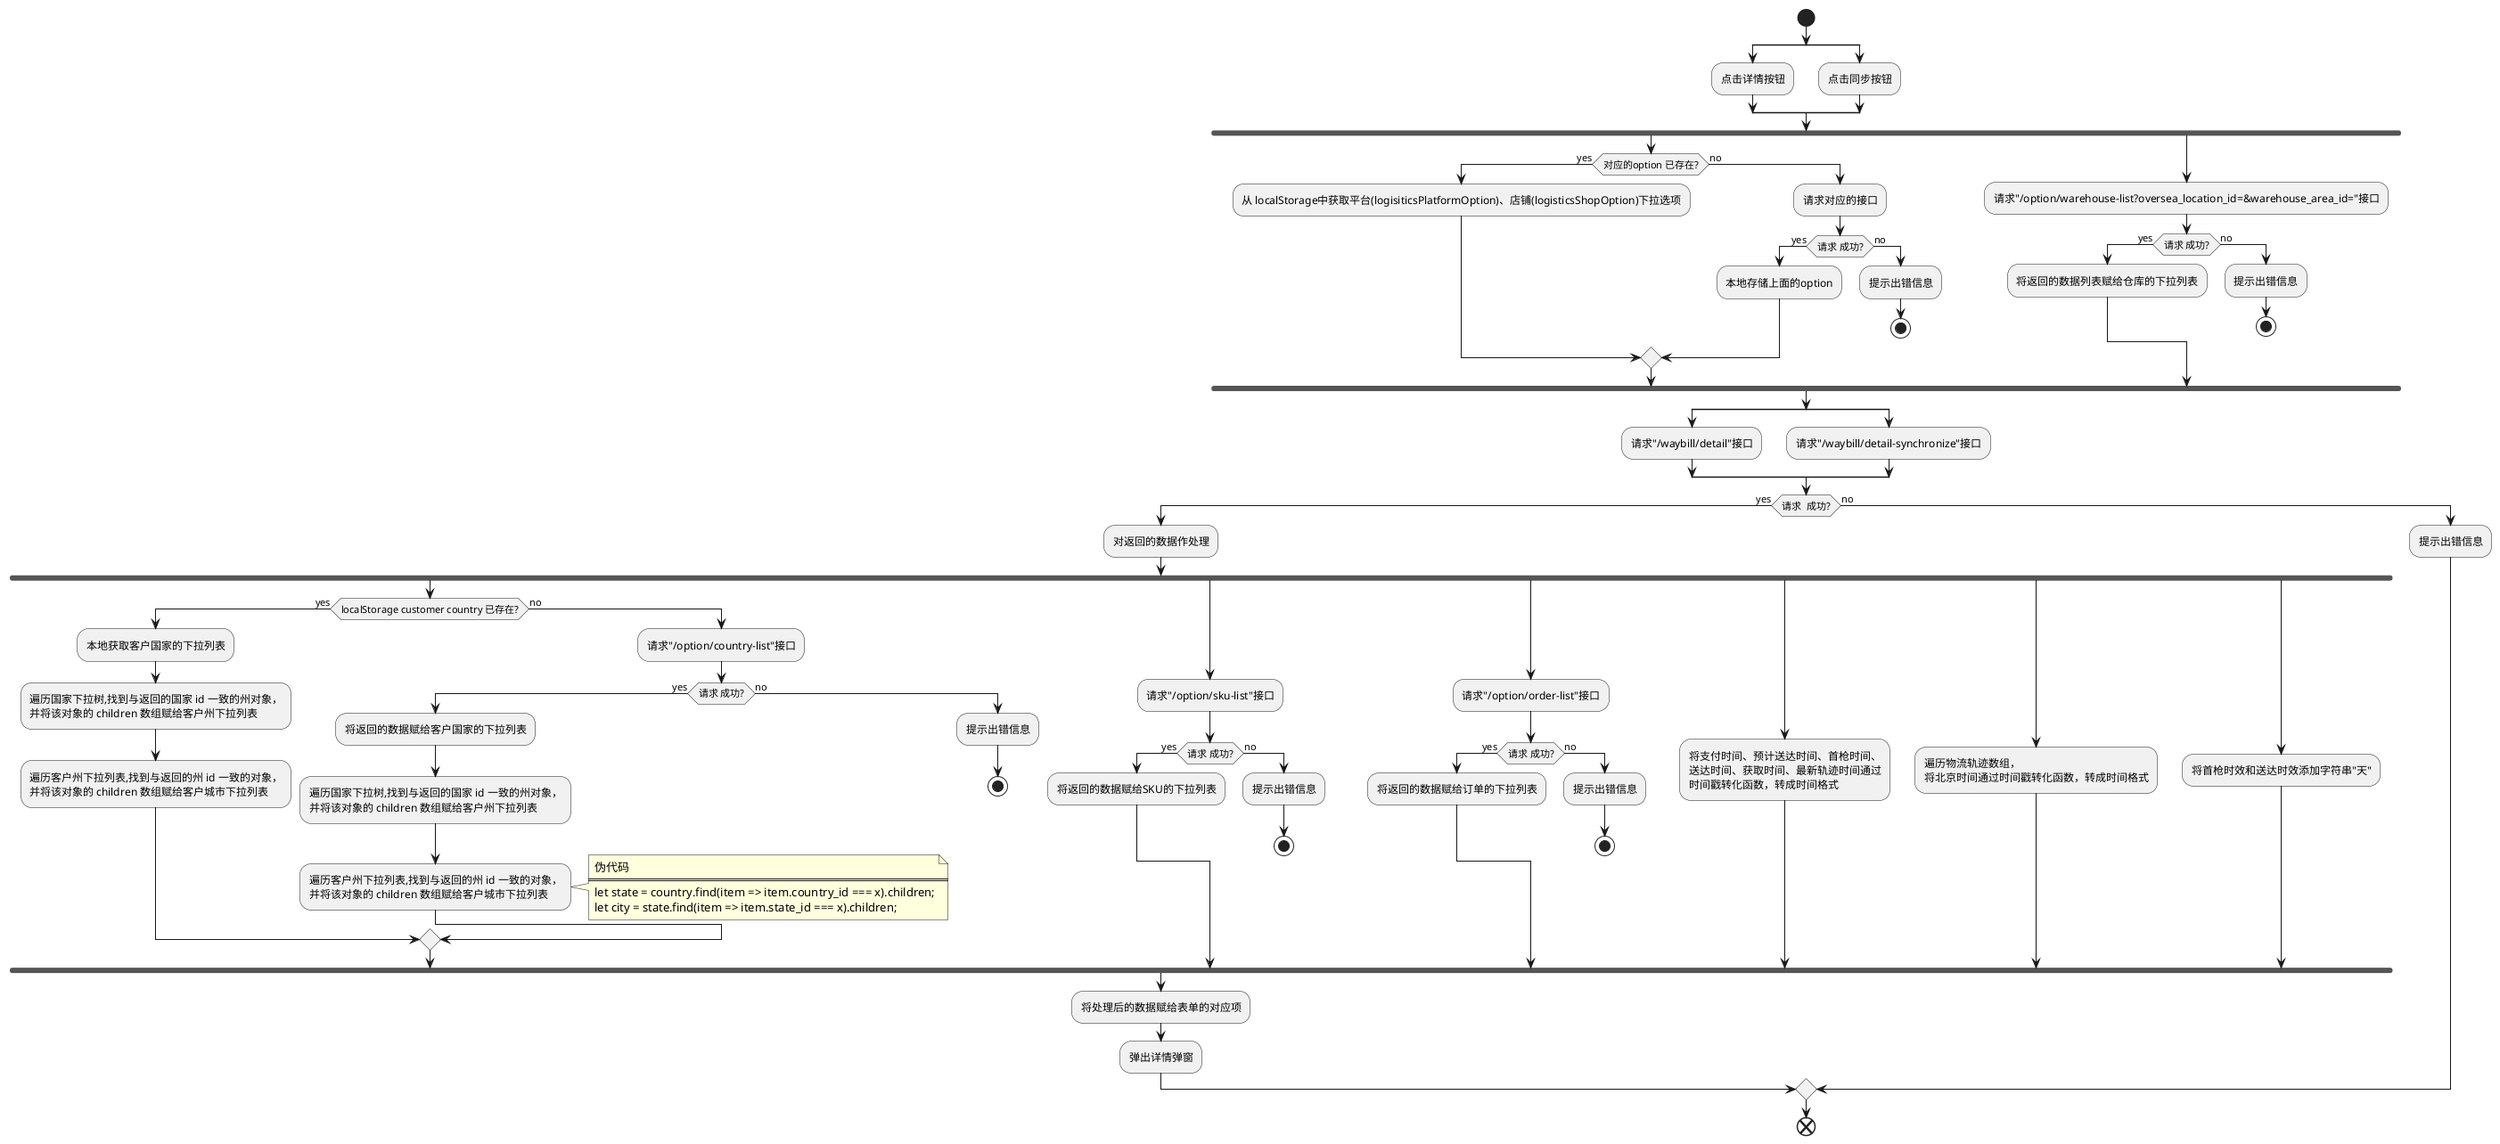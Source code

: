 @startuml

start
split
  :点击详情按钮;
split again
  :点击同步按钮;
end split
fork
  if(对应的option 已存在?) then (yes)
    :从 localStorage中获取平台(logisiticsPlatformOption)、店铺(logisticsShopOption)下拉选项;
  else (no)
    :请求对应的接口;
    if(请求 成功?) then (yes)
      :本地存储上面的option;
    else (no)
      :提示出错信息;
      stop
    endif
  endif
fork again
  :请求"/option/warehouse-list?oversea_location_id=&warehouse_area_id="接口;
  if(请求 成功?) then (yes)
    :将返回的数据列表赋给仓库的下拉列表;
  else (no)
    :提示出错信息;
    stop
  endif
end fork
split
  :请求"/waybill/detail"接口;
split again
  :请求"/waybill/detail-synchronize"接口;
end split
if(请求  成功?) then (yes)
  :对返回的数据作处理;
 fork
 if(localStorage customer country 已存在?) then (yes)
  :本地获取客户国家的下拉列表;
  :遍历国家下拉树,找到与返回的国家 id 一致的州对象，
  并将该对象的 children 数组赋给客户州下拉列表;
  :遍历客户州下拉列表,找到与返回的州 id 一致的对象，
  并将该对象的 children 数组赋给客户城市下拉列表;
else (no)
  :请求"/option/country-list"接口;
  if(请求 成功?) then (yes)
    :将返回的数据赋给客户国家的下拉列表;
    :遍历国家下拉树,找到与返回的国家 id 一致的州对象，
    并将该对象的 children 数组赋给客户州下拉列表;
    :遍历客户州下拉列表,找到与返回的州 id 一致的对象，
    并将该对象的 children 数组赋给客户城市下拉列表;
    note right
      伪代码
      ====
      let state = country.find(item => item.country_id === x).children;
      let city = state.find(item => item.state_id === x).children;
    end note
  else (no)
    :提示出错信息;
    stop
  endif
endif
fork again
  :请求"/option/sku-list"接口;
   if(请求 成功?) then (yes)
    :将返回的数据赋给SKU的下拉列表;
  else (no)
    :提示出错信息;
    stop
  endif 
fork again
  :请求"/option/order-list"接口;
   if(请求 成功?) then (yes)
    :将返回的数据赋给订单的下拉列表;
  else (no)
    :提示出错信息;
    stop
  endif 
fork again
  :将支付时间、预计送达时间、首枪时间、
  送达时间、获取时间、最新轨迹时间通过
  时间戳转化函数，转成时间格式;
fork again
  :遍历物流轨迹数组，
  将北京时间通过时间戳转化函数，转成时间格式;
fork again
  :将首枪时效和送达时效添加字符串"天";
end fork
:将处理后的数据赋给表单的对应项;
:弹出详情弹窗;
else (no)
  :提示出错信息;
endif
end

@enduml